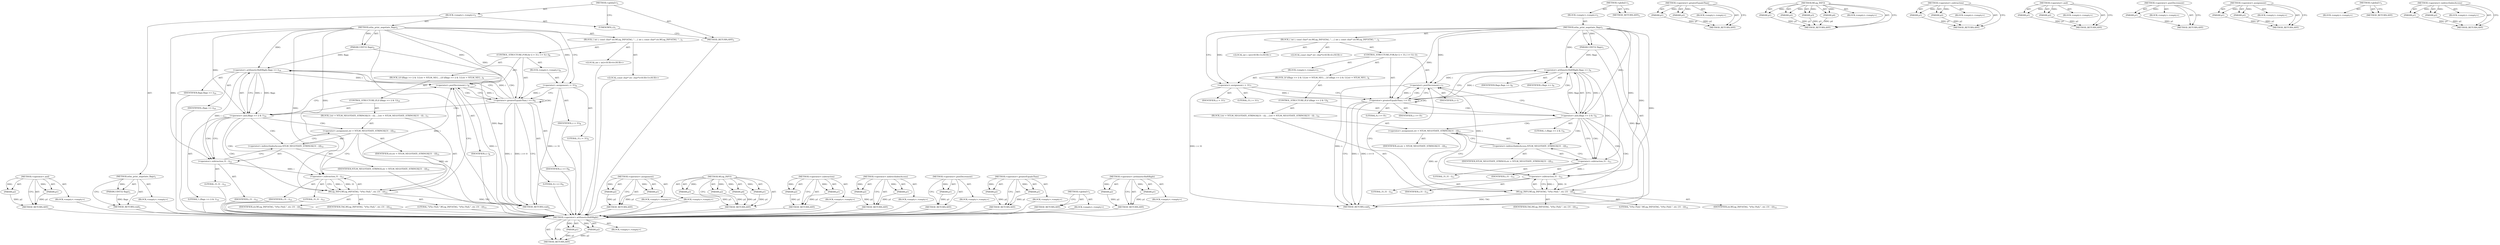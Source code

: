 digraph "&lt;operator&gt;.arithmeticShiftRight" {
vulnerable_87 [label=<(METHOD,&lt;operator&gt;.arithmeticShiftRight)>];
vulnerable_88 [label=<(PARAM,p1)>];
vulnerable_89 [label=<(PARAM,p2)>];
vulnerable_90 [label=<(BLOCK,&lt;empty&gt;,&lt;empty&gt;)>];
vulnerable_91 [label=<(METHOD_RETURN,ANY)>];
vulnerable_6 [label=<(METHOD,&lt;global&gt;)<SUB>1</SUB>>];
vulnerable_7 [label=<(BLOCK,&lt;empty&gt;,&lt;empty&gt;)<SUB>1</SUB>>];
vulnerable_8 [label=<(METHOD,ntlm_print_negotiate_flags)<SUB>1</SUB>>];
vulnerable_9 [label=<(PARAM,UINT32 flags)<SUB>1</SUB>>];
vulnerable_10 [label=<(BLOCK,{
 	int i;
 	const char* str;
	WLog_INFO(TAG, &quot;...,{
 	int i;
 	const char* str;
	WLog_INFO(TAG, &quot;...)<SUB>2</SUB>>];
vulnerable_11 [label="<(LOCAL,int i: int)<SUB>3</SUB>>"];
vulnerable_12 [label="<(LOCAL,const char* str: char*)<SUB>4</SUB>>"];
vulnerable_13 [label=<(CONTROL_STRUCTURE,FOR,for (i = 31;i &gt;= 0;i--))<SUB>7</SUB>>];
vulnerable_14 [label=<(BLOCK,&lt;empty&gt;,&lt;empty&gt;)<SUB>7</SUB>>];
vulnerable_15 [label=<(&lt;operator&gt;.assignment,i = 31)<SUB>7</SUB>>];
vulnerable_16 [label=<(IDENTIFIER,i,i = 31)<SUB>7</SUB>>];
vulnerable_17 [label=<(LITERAL,31,i = 31)<SUB>7</SUB>>];
vulnerable_18 [label=<(&lt;operator&gt;.greaterEqualsThan,i &gt;= 0)<SUB>7</SUB>>];
vulnerable_19 [label=<(IDENTIFIER,i,i &gt;= 0)<SUB>7</SUB>>];
vulnerable_20 [label=<(LITERAL,0,i &gt;= 0)<SUB>7</SUB>>];
vulnerable_21 [label=<(&lt;operator&gt;.postDecrement,i--)<SUB>7</SUB>>];
vulnerable_22 [label=<(IDENTIFIER,i,i--)<SUB>7</SUB>>];
vulnerable_23 [label=<(BLOCK,{
		if ((flags &gt;&gt; i) &amp; 1)
		{
			str = NTLM_NEG...,{
		if ((flags &gt;&gt; i) &amp; 1)
		{
			str = NTLM_NEG...)<SUB>8</SUB>>];
vulnerable_24 [label=<(CONTROL_STRUCTURE,IF,if ((flags &gt;&gt; i) &amp; 1))<SUB>9</SUB>>];
vulnerable_25 [label=<(&lt;operator&gt;.and,(flags &gt;&gt; i) &amp; 1)<SUB>9</SUB>>];
vulnerable_26 [label=<(&lt;operator&gt;.arithmeticShiftRight,flags &gt;&gt; i)<SUB>9</SUB>>];
vulnerable_27 [label=<(IDENTIFIER,flags,flags &gt;&gt; i)<SUB>9</SUB>>];
vulnerable_28 [label=<(IDENTIFIER,i,flags &gt;&gt; i)<SUB>9</SUB>>];
vulnerable_29 [label=<(LITERAL,1,(flags &gt;&gt; i) &amp; 1)<SUB>9</SUB>>];
vulnerable_30 [label=<(BLOCK,{
			str = NTLM_NEGOTIATE_STRINGS[(31 - i)];
		...,{
			str = NTLM_NEGOTIATE_STRINGS[(31 - i)];
		...)<SUB>10</SUB>>];
vulnerable_31 [label=<(&lt;operator&gt;.assignment,str = NTLM_NEGOTIATE_STRINGS[(31 - i)])<SUB>11</SUB>>];
vulnerable_32 [label=<(IDENTIFIER,str,str = NTLM_NEGOTIATE_STRINGS[(31 - i)])<SUB>11</SUB>>];
vulnerable_33 [label=<(&lt;operator&gt;.indirectIndexAccess,NTLM_NEGOTIATE_STRINGS[(31 - i)])<SUB>11</SUB>>];
vulnerable_34 [label=<(IDENTIFIER,NTLM_NEGOTIATE_STRINGS,str = NTLM_NEGOTIATE_STRINGS[(31 - i)])<SUB>11</SUB>>];
vulnerable_35 [label=<(&lt;operator&gt;.subtraction,31 - i)<SUB>11</SUB>>];
vulnerable_36 [label=<(LITERAL,31,31 - i)<SUB>11</SUB>>];
vulnerable_37 [label=<(IDENTIFIER,i,31 - i)<SUB>11</SUB>>];
vulnerable_38 [label=<(WLog_INFO,WLog_INFO(TAG, &quot;\t%s (%d),&quot;, str, (31 - i)))<SUB>12</SUB>>];
vulnerable_39 [label=<(IDENTIFIER,TAG,WLog_INFO(TAG, &quot;\t%s (%d),&quot;, str, (31 - i)))<SUB>12</SUB>>];
vulnerable_40 [label=<(LITERAL,&quot;\t%s (%d),&quot;,WLog_INFO(TAG, &quot;\t%s (%d),&quot;, str, (31 - i)))<SUB>12</SUB>>];
vulnerable_41 [label=<(IDENTIFIER,str,WLog_INFO(TAG, &quot;\t%s (%d),&quot;, str, (31 - i)))<SUB>12</SUB>>];
vulnerable_42 [label=<(&lt;operator&gt;.subtraction,31 - i)<SUB>12</SUB>>];
vulnerable_43 [label=<(LITERAL,31,31 - i)<SUB>12</SUB>>];
vulnerable_44 [label=<(IDENTIFIER,i,31 - i)<SUB>12</SUB>>];
vulnerable_45 [label=<(METHOD_RETURN,void)<SUB>1</SUB>>];
vulnerable_47 [label=<(METHOD_RETURN,ANY)<SUB>1</SUB>>];
vulnerable_73 [label=<(METHOD,&lt;operator&gt;.greaterEqualsThan)>];
vulnerable_74 [label=<(PARAM,p1)>];
vulnerable_75 [label=<(PARAM,p2)>];
vulnerable_76 [label=<(BLOCK,&lt;empty&gt;,&lt;empty&gt;)>];
vulnerable_77 [label=<(METHOD_RETURN,ANY)>];
vulnerable_102 [label=<(METHOD,WLog_INFO)>];
vulnerable_103 [label=<(PARAM,p1)>];
vulnerable_104 [label=<(PARAM,p2)>];
vulnerable_105 [label=<(PARAM,p3)>];
vulnerable_106 [label=<(PARAM,p4)>];
vulnerable_107 [label=<(BLOCK,&lt;empty&gt;,&lt;empty&gt;)>];
vulnerable_108 [label=<(METHOD_RETURN,ANY)>];
vulnerable_97 [label=<(METHOD,&lt;operator&gt;.subtraction)>];
vulnerable_98 [label=<(PARAM,p1)>];
vulnerable_99 [label=<(PARAM,p2)>];
vulnerable_100 [label=<(BLOCK,&lt;empty&gt;,&lt;empty&gt;)>];
vulnerable_101 [label=<(METHOD_RETURN,ANY)>];
vulnerable_82 [label=<(METHOD,&lt;operator&gt;.and)>];
vulnerable_83 [label=<(PARAM,p1)>];
vulnerable_84 [label=<(PARAM,p2)>];
vulnerable_85 [label=<(BLOCK,&lt;empty&gt;,&lt;empty&gt;)>];
vulnerable_86 [label=<(METHOD_RETURN,ANY)>];
vulnerable_78 [label=<(METHOD,&lt;operator&gt;.postDecrement)>];
vulnerable_79 [label=<(PARAM,p1)>];
vulnerable_80 [label=<(BLOCK,&lt;empty&gt;,&lt;empty&gt;)>];
vulnerable_81 [label=<(METHOD_RETURN,ANY)>];
vulnerable_68 [label=<(METHOD,&lt;operator&gt;.assignment)>];
vulnerable_69 [label=<(PARAM,p1)>];
vulnerable_70 [label=<(PARAM,p2)>];
vulnerable_71 [label=<(BLOCK,&lt;empty&gt;,&lt;empty&gt;)>];
vulnerable_72 [label=<(METHOD_RETURN,ANY)>];
vulnerable_62 [label=<(METHOD,&lt;global&gt;)<SUB>1</SUB>>];
vulnerable_63 [label=<(BLOCK,&lt;empty&gt;,&lt;empty&gt;)>];
vulnerable_64 [label=<(METHOD_RETURN,ANY)>];
vulnerable_92 [label=<(METHOD,&lt;operator&gt;.indirectIndexAccess)>];
vulnerable_93 [label=<(PARAM,p1)>];
vulnerable_94 [label=<(PARAM,p2)>];
vulnerable_95 [label=<(BLOCK,&lt;empty&gt;,&lt;empty&gt;)>];
vulnerable_96 [label=<(METHOD_RETURN,ANY)>];
fixed_88 [label=<(METHOD,&lt;operator&gt;.and)>];
fixed_89 [label=<(PARAM,p1)>];
fixed_90 [label=<(PARAM,p2)>];
fixed_91 [label=<(BLOCK,&lt;empty&gt;,&lt;empty&gt;)>];
fixed_92 [label=<(METHOD_RETURN,ANY)>];
fixed_6 [label=<(METHOD,&lt;global&gt;)<SUB>1</SUB>>];
fixed_7 [label=<(BLOCK,&lt;empty&gt;,&lt;empty&gt;)<SUB>1</SUB>>];
fixed_8 [label=<(METHOD,ntlm_print_negotiate_flags)<SUB>1</SUB>>];
fixed_9 [label=<(PARAM,UINT32 flags)<SUB>1</SUB>>];
fixed_10 [label=<(BLOCK,&lt;empty&gt;,&lt;empty&gt;)>];
fixed_11 [label=<(METHOD_RETURN,void)<SUB>1</SUB>>];
fixed_13 [label=<(UNKNOWN,),))<SUB>1</SUB>>];
fixed_14 [label=<(METHOD,ntlm_print_negotiate_flags)<SUB>2</SUB>>];
fixed_15 [label=<(PARAM,UINT32 flags)<SUB>2</SUB>>];
fixed_16 [label=<(BLOCK,{
 	int i;
 	const char* str;
	WLog_INFO(TAG, &quot;...,{
 	int i;
 	const char* str;
	WLog_INFO(TAG, &quot;...)<SUB>3</SUB>>];
fixed_17 [label="<(LOCAL,int i: int)<SUB>4</SUB>>"];
fixed_18 [label="<(LOCAL,const char* str: char*)<SUB>5</SUB>>"];
fixed_19 [label=<(CONTROL_STRUCTURE,FOR,for (i = 31;i &gt;= 0;i--))<SUB>8</SUB>>];
fixed_20 [label=<(BLOCK,&lt;empty&gt;,&lt;empty&gt;)<SUB>8</SUB>>];
fixed_21 [label=<(&lt;operator&gt;.assignment,i = 31)<SUB>8</SUB>>];
fixed_22 [label=<(IDENTIFIER,i,i = 31)<SUB>8</SUB>>];
fixed_23 [label=<(LITERAL,31,i = 31)<SUB>8</SUB>>];
fixed_24 [label=<(&lt;operator&gt;.greaterEqualsThan,i &gt;= 0)<SUB>8</SUB>>];
fixed_25 [label=<(IDENTIFIER,i,i &gt;= 0)<SUB>8</SUB>>];
fixed_26 [label=<(LITERAL,0,i &gt;= 0)<SUB>8</SUB>>];
fixed_27 [label=<(&lt;operator&gt;.postDecrement,i--)<SUB>8</SUB>>];
fixed_28 [label=<(IDENTIFIER,i,i--)<SUB>8</SUB>>];
fixed_29 [label=<(BLOCK,{
		if ((flags &gt;&gt; i) &amp; 1)
		{
			str = NTLM_NEG...,{
		if ((flags &gt;&gt; i) &amp; 1)
		{
			str = NTLM_NEG...)<SUB>9</SUB>>];
fixed_30 [label=<(CONTROL_STRUCTURE,IF,if ((flags &gt;&gt; i) &amp; 1))<SUB>10</SUB>>];
fixed_31 [label=<(&lt;operator&gt;.and,(flags &gt;&gt; i) &amp; 1)<SUB>10</SUB>>];
fixed_32 [label=<(&lt;operator&gt;.arithmeticShiftRight,flags &gt;&gt; i)<SUB>10</SUB>>];
fixed_33 [label=<(IDENTIFIER,flags,flags &gt;&gt; i)<SUB>10</SUB>>];
fixed_34 [label=<(IDENTIFIER,i,flags &gt;&gt; i)<SUB>10</SUB>>];
fixed_35 [label=<(LITERAL,1,(flags &gt;&gt; i) &amp; 1)<SUB>10</SUB>>];
fixed_36 [label=<(BLOCK,{
			str = NTLM_NEGOTIATE_STRINGS[(31 - i)];
		...,{
			str = NTLM_NEGOTIATE_STRINGS[(31 - i)];
		...)<SUB>11</SUB>>];
fixed_37 [label=<(&lt;operator&gt;.assignment,str = NTLM_NEGOTIATE_STRINGS[(31 - i)])<SUB>12</SUB>>];
fixed_38 [label=<(IDENTIFIER,str,str = NTLM_NEGOTIATE_STRINGS[(31 - i)])<SUB>12</SUB>>];
fixed_39 [label=<(&lt;operator&gt;.indirectIndexAccess,NTLM_NEGOTIATE_STRINGS[(31 - i)])<SUB>12</SUB>>];
fixed_40 [label=<(IDENTIFIER,NTLM_NEGOTIATE_STRINGS,str = NTLM_NEGOTIATE_STRINGS[(31 - i)])<SUB>12</SUB>>];
fixed_41 [label=<(&lt;operator&gt;.subtraction,31 - i)<SUB>12</SUB>>];
fixed_42 [label=<(LITERAL,31,31 - i)<SUB>12</SUB>>];
fixed_43 [label=<(IDENTIFIER,i,31 - i)<SUB>12</SUB>>];
fixed_44 [label=<(WLog_INFO,WLog_INFO(TAG, &quot;\t%s (%d),&quot;, str, (31 - i)))<SUB>13</SUB>>];
fixed_45 [label=<(IDENTIFIER,TAG,WLog_INFO(TAG, &quot;\t%s (%d),&quot;, str, (31 - i)))<SUB>13</SUB>>];
fixed_46 [label=<(LITERAL,&quot;\t%s (%d),&quot;,WLog_INFO(TAG, &quot;\t%s (%d),&quot;, str, (31 - i)))<SUB>13</SUB>>];
fixed_47 [label=<(IDENTIFIER,str,WLog_INFO(TAG, &quot;\t%s (%d),&quot;, str, (31 - i)))<SUB>13</SUB>>];
fixed_48 [label=<(&lt;operator&gt;.subtraction,31 - i)<SUB>13</SUB>>];
fixed_49 [label=<(LITERAL,31,31 - i)<SUB>13</SUB>>];
fixed_50 [label=<(IDENTIFIER,i,31 - i)<SUB>13</SUB>>];
fixed_51 [label=<(METHOD_RETURN,void)<SUB>2</SUB>>];
fixed_53 [label=<(METHOD_RETURN,ANY)<SUB>1</SUB>>];
fixed_74 [label=<(METHOD,&lt;operator&gt;.assignment)>];
fixed_75 [label=<(PARAM,p1)>];
fixed_76 [label=<(PARAM,p2)>];
fixed_77 [label=<(BLOCK,&lt;empty&gt;,&lt;empty&gt;)>];
fixed_78 [label=<(METHOD_RETURN,ANY)>];
fixed_108 [label=<(METHOD,WLog_INFO)>];
fixed_109 [label=<(PARAM,p1)>];
fixed_110 [label=<(PARAM,p2)>];
fixed_111 [label=<(PARAM,p3)>];
fixed_112 [label=<(PARAM,p4)>];
fixed_113 [label=<(BLOCK,&lt;empty&gt;,&lt;empty&gt;)>];
fixed_114 [label=<(METHOD_RETURN,ANY)>];
fixed_103 [label=<(METHOD,&lt;operator&gt;.subtraction)>];
fixed_104 [label=<(PARAM,p1)>];
fixed_105 [label=<(PARAM,p2)>];
fixed_106 [label=<(BLOCK,&lt;empty&gt;,&lt;empty&gt;)>];
fixed_107 [label=<(METHOD_RETURN,ANY)>];
fixed_98 [label=<(METHOD,&lt;operator&gt;.indirectIndexAccess)>];
fixed_99 [label=<(PARAM,p1)>];
fixed_100 [label=<(PARAM,p2)>];
fixed_101 [label=<(BLOCK,&lt;empty&gt;,&lt;empty&gt;)>];
fixed_102 [label=<(METHOD_RETURN,ANY)>];
fixed_84 [label=<(METHOD,&lt;operator&gt;.postDecrement)>];
fixed_85 [label=<(PARAM,p1)>];
fixed_86 [label=<(BLOCK,&lt;empty&gt;,&lt;empty&gt;)>];
fixed_87 [label=<(METHOD_RETURN,ANY)>];
fixed_79 [label=<(METHOD,&lt;operator&gt;.greaterEqualsThan)>];
fixed_80 [label=<(PARAM,p1)>];
fixed_81 [label=<(PARAM,p2)>];
fixed_82 [label=<(BLOCK,&lt;empty&gt;,&lt;empty&gt;)>];
fixed_83 [label=<(METHOD_RETURN,ANY)>];
fixed_68 [label=<(METHOD,&lt;global&gt;)<SUB>1</SUB>>];
fixed_69 [label=<(BLOCK,&lt;empty&gt;,&lt;empty&gt;)>];
fixed_70 [label=<(METHOD_RETURN,ANY)>];
fixed_93 [label=<(METHOD,&lt;operator&gt;.arithmeticShiftRight)>];
fixed_94 [label=<(PARAM,p1)>];
fixed_95 [label=<(PARAM,p2)>];
fixed_96 [label=<(BLOCK,&lt;empty&gt;,&lt;empty&gt;)>];
fixed_97 [label=<(METHOD_RETURN,ANY)>];
vulnerable_87 -> vulnerable_88  [key=0, label="AST: "];
vulnerable_87 -> vulnerable_88  [key=1, label="DDG: "];
vulnerable_87 -> vulnerable_90  [key=0, label="AST: "];
vulnerable_87 -> vulnerable_89  [key=0, label="AST: "];
vulnerable_87 -> vulnerable_89  [key=1, label="DDG: "];
vulnerable_87 -> vulnerable_91  [key=0, label="AST: "];
vulnerable_87 -> vulnerable_91  [key=1, label="CFG: "];
vulnerable_88 -> vulnerable_91  [key=0, label="DDG: p1"];
vulnerable_89 -> vulnerable_91  [key=0, label="DDG: p2"];
vulnerable_6 -> vulnerable_7  [key=0, label="AST: "];
vulnerable_6 -> vulnerable_47  [key=0, label="AST: "];
vulnerable_6 -> vulnerable_47  [key=1, label="CFG: "];
vulnerable_7 -> vulnerable_8  [key=0, label="AST: "];
vulnerable_8 -> vulnerable_9  [key=0, label="AST: "];
vulnerable_8 -> vulnerable_9  [key=1, label="DDG: "];
vulnerable_8 -> vulnerable_10  [key=0, label="AST: "];
vulnerable_8 -> vulnerable_45  [key=0, label="AST: "];
vulnerable_8 -> vulnerable_15  [key=0, label="CFG: "];
vulnerable_8 -> vulnerable_15  [key=1, label="DDG: "];
vulnerable_8 -> vulnerable_18  [key=0, label="DDG: "];
vulnerable_8 -> vulnerable_21  [key=0, label="DDG: "];
vulnerable_8 -> vulnerable_25  [key=0, label="DDG: "];
vulnerable_8 -> vulnerable_26  [key=0, label="DDG: "];
vulnerable_8 -> vulnerable_38  [key=0, label="DDG: "];
vulnerable_8 -> vulnerable_42  [key=0, label="DDG: "];
vulnerable_8 -> vulnerable_35  [key=0, label="DDG: "];
vulnerable_9 -> vulnerable_45  [key=0, label="DDG: flags"];
vulnerable_9 -> vulnerable_26  [key=0, label="DDG: flags"];
vulnerable_10 -> vulnerable_11  [key=0, label="AST: "];
vulnerable_10 -> vulnerable_12  [key=0, label="AST: "];
vulnerable_10 -> vulnerable_13  [key=0, label="AST: "];
vulnerable_13 -> vulnerable_14  [key=0, label="AST: "];
vulnerable_13 -> vulnerable_18  [key=0, label="AST: "];
vulnerable_13 -> vulnerable_21  [key=0, label="AST: "];
vulnerable_13 -> vulnerable_23  [key=0, label="AST: "];
vulnerable_14 -> vulnerable_15  [key=0, label="AST: "];
vulnerable_15 -> vulnerable_16  [key=0, label="AST: "];
vulnerable_15 -> vulnerable_17  [key=0, label="AST: "];
vulnerable_15 -> vulnerable_18  [key=0, label="CFG: "];
vulnerable_15 -> vulnerable_18  [key=1, label="DDG: i"];
vulnerable_15 -> vulnerable_45  [key=0, label="DDG: i = 31"];
vulnerable_18 -> vulnerable_19  [key=0, label="AST: "];
vulnerable_18 -> vulnerable_20  [key=0, label="AST: "];
vulnerable_18 -> vulnerable_45  [key=0, label="CFG: "];
vulnerable_18 -> vulnerable_45  [key=1, label="DDG: i"];
vulnerable_18 -> vulnerable_45  [key=2, label="DDG: i &gt;= 0"];
vulnerable_18 -> vulnerable_26  [key=0, label="CFG: "];
vulnerable_18 -> vulnerable_26  [key=1, label="DDG: i"];
vulnerable_18 -> vulnerable_26  [key=2, label="CDG: "];
vulnerable_18 -> vulnerable_21  [key=0, label="CDG: "];
vulnerable_18 -> vulnerable_25  [key=0, label="CDG: "];
vulnerable_18 -> vulnerable_18  [key=0, label="CDG: "];
vulnerable_21 -> vulnerable_22  [key=0, label="AST: "];
vulnerable_21 -> vulnerable_18  [key=0, label="CFG: "];
vulnerable_21 -> vulnerable_18  [key=1, label="DDG: i"];
vulnerable_21 -> vulnerable_45  [key=0, label="DDG: i--"];
vulnerable_23 -> vulnerable_24  [key=0, label="AST: "];
vulnerable_24 -> vulnerable_25  [key=0, label="AST: "];
vulnerable_24 -> vulnerable_30  [key=0, label="AST: "];
vulnerable_25 -> vulnerable_26  [key=0, label="AST: "];
vulnerable_25 -> vulnerable_29  [key=0, label="AST: "];
vulnerable_25 -> vulnerable_35  [key=0, label="CFG: "];
vulnerable_25 -> vulnerable_35  [key=1, label="CDG: "];
vulnerable_25 -> vulnerable_21  [key=0, label="CFG: "];
vulnerable_25 -> vulnerable_33  [key=0, label="CDG: "];
vulnerable_25 -> vulnerable_42  [key=0, label="CDG: "];
vulnerable_25 -> vulnerable_38  [key=0, label="CDG: "];
vulnerable_25 -> vulnerable_31  [key=0, label="CDG: "];
vulnerable_26 -> vulnerable_27  [key=0, label="AST: "];
vulnerable_26 -> vulnerable_28  [key=0, label="AST: "];
vulnerable_26 -> vulnerable_25  [key=0, label="CFG: "];
vulnerable_26 -> vulnerable_25  [key=1, label="DDG: flags"];
vulnerable_26 -> vulnerable_25  [key=2, label="DDG: i"];
vulnerable_26 -> vulnerable_21  [key=0, label="DDG: i"];
vulnerable_26 -> vulnerable_35  [key=0, label="DDG: i"];
vulnerable_30 -> vulnerable_31  [key=0, label="AST: "];
vulnerable_30 -> vulnerable_38  [key=0, label="AST: "];
vulnerable_31 -> vulnerable_32  [key=0, label="AST: "];
vulnerable_31 -> vulnerable_33  [key=0, label="AST: "];
vulnerable_31 -> vulnerable_42  [key=0, label="CFG: "];
vulnerable_31 -> vulnerable_38  [key=0, label="DDG: str"];
vulnerable_33 -> vulnerable_34  [key=0, label="AST: "];
vulnerable_33 -> vulnerable_35  [key=0, label="AST: "];
vulnerable_33 -> vulnerable_31  [key=0, label="CFG: "];
vulnerable_35 -> vulnerable_36  [key=0, label="AST: "];
vulnerable_35 -> vulnerable_37  [key=0, label="AST: "];
vulnerable_35 -> vulnerable_33  [key=0, label="CFG: "];
vulnerable_35 -> vulnerable_42  [key=0, label="DDG: i"];
vulnerable_38 -> vulnerable_39  [key=0, label="AST: "];
vulnerable_38 -> vulnerable_40  [key=0, label="AST: "];
vulnerable_38 -> vulnerable_41  [key=0, label="AST: "];
vulnerable_38 -> vulnerable_42  [key=0, label="AST: "];
vulnerable_38 -> vulnerable_21  [key=0, label="CFG: "];
vulnerable_38 -> vulnerable_45  [key=0, label="DDG: TAG"];
vulnerable_42 -> vulnerable_43  [key=0, label="AST: "];
vulnerable_42 -> vulnerable_44  [key=0, label="AST: "];
vulnerable_42 -> vulnerable_38  [key=0, label="CFG: "];
vulnerable_42 -> vulnerable_38  [key=1, label="DDG: 31"];
vulnerable_42 -> vulnerable_38  [key=2, label="DDG: i"];
vulnerable_42 -> vulnerable_21  [key=0, label="DDG: i"];
vulnerable_73 -> vulnerable_74  [key=0, label="AST: "];
vulnerable_73 -> vulnerable_74  [key=1, label="DDG: "];
vulnerable_73 -> vulnerable_76  [key=0, label="AST: "];
vulnerable_73 -> vulnerable_75  [key=0, label="AST: "];
vulnerable_73 -> vulnerable_75  [key=1, label="DDG: "];
vulnerable_73 -> vulnerable_77  [key=0, label="AST: "];
vulnerable_73 -> vulnerable_77  [key=1, label="CFG: "];
vulnerable_74 -> vulnerable_77  [key=0, label="DDG: p1"];
vulnerable_75 -> vulnerable_77  [key=0, label="DDG: p2"];
vulnerable_102 -> vulnerable_103  [key=0, label="AST: "];
vulnerable_102 -> vulnerable_103  [key=1, label="DDG: "];
vulnerable_102 -> vulnerable_107  [key=0, label="AST: "];
vulnerable_102 -> vulnerable_104  [key=0, label="AST: "];
vulnerable_102 -> vulnerable_104  [key=1, label="DDG: "];
vulnerable_102 -> vulnerable_108  [key=0, label="AST: "];
vulnerable_102 -> vulnerable_108  [key=1, label="CFG: "];
vulnerable_102 -> vulnerable_105  [key=0, label="AST: "];
vulnerable_102 -> vulnerable_105  [key=1, label="DDG: "];
vulnerable_102 -> vulnerable_106  [key=0, label="AST: "];
vulnerable_102 -> vulnerable_106  [key=1, label="DDG: "];
vulnerable_103 -> vulnerable_108  [key=0, label="DDG: p1"];
vulnerable_104 -> vulnerable_108  [key=0, label="DDG: p2"];
vulnerable_105 -> vulnerable_108  [key=0, label="DDG: p3"];
vulnerable_106 -> vulnerable_108  [key=0, label="DDG: p4"];
vulnerable_97 -> vulnerable_98  [key=0, label="AST: "];
vulnerable_97 -> vulnerable_98  [key=1, label="DDG: "];
vulnerable_97 -> vulnerable_100  [key=0, label="AST: "];
vulnerable_97 -> vulnerable_99  [key=0, label="AST: "];
vulnerable_97 -> vulnerable_99  [key=1, label="DDG: "];
vulnerable_97 -> vulnerable_101  [key=0, label="AST: "];
vulnerable_97 -> vulnerable_101  [key=1, label="CFG: "];
vulnerable_98 -> vulnerable_101  [key=0, label="DDG: p1"];
vulnerable_99 -> vulnerable_101  [key=0, label="DDG: p2"];
vulnerable_82 -> vulnerable_83  [key=0, label="AST: "];
vulnerable_82 -> vulnerable_83  [key=1, label="DDG: "];
vulnerable_82 -> vulnerable_85  [key=0, label="AST: "];
vulnerable_82 -> vulnerable_84  [key=0, label="AST: "];
vulnerable_82 -> vulnerable_84  [key=1, label="DDG: "];
vulnerable_82 -> vulnerable_86  [key=0, label="AST: "];
vulnerable_82 -> vulnerable_86  [key=1, label="CFG: "];
vulnerable_83 -> vulnerable_86  [key=0, label="DDG: p1"];
vulnerable_84 -> vulnerable_86  [key=0, label="DDG: p2"];
vulnerable_78 -> vulnerable_79  [key=0, label="AST: "];
vulnerable_78 -> vulnerable_79  [key=1, label="DDG: "];
vulnerable_78 -> vulnerable_80  [key=0, label="AST: "];
vulnerable_78 -> vulnerable_81  [key=0, label="AST: "];
vulnerable_78 -> vulnerable_81  [key=1, label="CFG: "];
vulnerable_79 -> vulnerable_81  [key=0, label="DDG: p1"];
vulnerable_68 -> vulnerable_69  [key=0, label="AST: "];
vulnerable_68 -> vulnerable_69  [key=1, label="DDG: "];
vulnerable_68 -> vulnerable_71  [key=0, label="AST: "];
vulnerable_68 -> vulnerable_70  [key=0, label="AST: "];
vulnerable_68 -> vulnerable_70  [key=1, label="DDG: "];
vulnerable_68 -> vulnerable_72  [key=0, label="AST: "];
vulnerable_68 -> vulnerable_72  [key=1, label="CFG: "];
vulnerable_69 -> vulnerable_72  [key=0, label="DDG: p1"];
vulnerable_70 -> vulnerable_72  [key=0, label="DDG: p2"];
vulnerable_62 -> vulnerable_63  [key=0, label="AST: "];
vulnerable_62 -> vulnerable_64  [key=0, label="AST: "];
vulnerable_62 -> vulnerable_64  [key=1, label="CFG: "];
vulnerable_92 -> vulnerable_93  [key=0, label="AST: "];
vulnerable_92 -> vulnerable_93  [key=1, label="DDG: "];
vulnerable_92 -> vulnerable_95  [key=0, label="AST: "];
vulnerable_92 -> vulnerable_94  [key=0, label="AST: "];
vulnerable_92 -> vulnerable_94  [key=1, label="DDG: "];
vulnerable_92 -> vulnerable_96  [key=0, label="AST: "];
vulnerable_92 -> vulnerable_96  [key=1, label="CFG: "];
vulnerable_93 -> vulnerable_96  [key=0, label="DDG: p1"];
vulnerable_94 -> vulnerable_96  [key=0, label="DDG: p2"];
fixed_88 -> fixed_89  [key=0, label="AST: "];
fixed_88 -> fixed_89  [key=1, label="DDG: "];
fixed_88 -> fixed_91  [key=0, label="AST: "];
fixed_88 -> fixed_90  [key=0, label="AST: "];
fixed_88 -> fixed_90  [key=1, label="DDG: "];
fixed_88 -> fixed_92  [key=0, label="AST: "];
fixed_88 -> fixed_92  [key=1, label="CFG: "];
fixed_89 -> fixed_92  [key=0, label="DDG: p1"];
fixed_90 -> fixed_92  [key=0, label="DDG: p2"];
fixed_91 -> vulnerable_87  [key=0];
fixed_92 -> vulnerable_87  [key=0];
fixed_6 -> fixed_7  [key=0, label="AST: "];
fixed_6 -> fixed_53  [key=0, label="AST: "];
fixed_6 -> fixed_13  [key=0, label="CFG: "];
fixed_7 -> fixed_8  [key=0, label="AST: "];
fixed_7 -> fixed_13  [key=0, label="AST: "];
fixed_7 -> fixed_14  [key=0, label="AST: "];
fixed_8 -> fixed_9  [key=0, label="AST: "];
fixed_8 -> fixed_9  [key=1, label="DDG: "];
fixed_8 -> fixed_10  [key=0, label="AST: "];
fixed_8 -> fixed_11  [key=0, label="AST: "];
fixed_8 -> fixed_11  [key=1, label="CFG: "];
fixed_9 -> fixed_11  [key=0, label="DDG: flags"];
fixed_10 -> vulnerable_87  [key=0];
fixed_11 -> vulnerable_87  [key=0];
fixed_13 -> fixed_53  [key=0, label="CFG: "];
fixed_14 -> fixed_15  [key=0, label="AST: "];
fixed_14 -> fixed_15  [key=1, label="DDG: "];
fixed_14 -> fixed_16  [key=0, label="AST: "];
fixed_14 -> fixed_51  [key=0, label="AST: "];
fixed_14 -> fixed_21  [key=0, label="CFG: "];
fixed_14 -> fixed_21  [key=1, label="DDG: "];
fixed_14 -> fixed_24  [key=0, label="DDG: "];
fixed_14 -> fixed_27  [key=0, label="DDG: "];
fixed_14 -> fixed_31  [key=0, label="DDG: "];
fixed_14 -> fixed_32  [key=0, label="DDG: "];
fixed_14 -> fixed_44  [key=0, label="DDG: "];
fixed_14 -> fixed_48  [key=0, label="DDG: "];
fixed_14 -> fixed_41  [key=0, label="DDG: "];
fixed_15 -> fixed_51  [key=0, label="DDG: flags"];
fixed_15 -> fixed_32  [key=0, label="DDG: flags"];
fixed_16 -> fixed_17  [key=0, label="AST: "];
fixed_16 -> fixed_18  [key=0, label="AST: "];
fixed_16 -> fixed_19  [key=0, label="AST: "];
fixed_17 -> vulnerable_87  [key=0];
fixed_18 -> vulnerable_87  [key=0];
fixed_19 -> fixed_20  [key=0, label="AST: "];
fixed_19 -> fixed_24  [key=0, label="AST: "];
fixed_19 -> fixed_27  [key=0, label="AST: "];
fixed_19 -> fixed_29  [key=0, label="AST: "];
fixed_20 -> fixed_21  [key=0, label="AST: "];
fixed_21 -> fixed_22  [key=0, label="AST: "];
fixed_21 -> fixed_23  [key=0, label="AST: "];
fixed_21 -> fixed_24  [key=0, label="CFG: "];
fixed_21 -> fixed_24  [key=1, label="DDG: i"];
fixed_21 -> fixed_51  [key=0, label="DDG: i = 31"];
fixed_22 -> vulnerable_87  [key=0];
fixed_23 -> vulnerable_87  [key=0];
fixed_24 -> fixed_25  [key=0, label="AST: "];
fixed_24 -> fixed_26  [key=0, label="AST: "];
fixed_24 -> fixed_51  [key=0, label="CFG: "];
fixed_24 -> fixed_51  [key=1, label="DDG: i"];
fixed_24 -> fixed_51  [key=2, label="DDG: i &gt;= 0"];
fixed_24 -> fixed_32  [key=0, label="CFG: "];
fixed_24 -> fixed_32  [key=1, label="DDG: i"];
fixed_24 -> fixed_32  [key=2, label="CDG: "];
fixed_24 -> fixed_24  [key=0, label="CDG: "];
fixed_24 -> fixed_27  [key=0, label="CDG: "];
fixed_24 -> fixed_31  [key=0, label="CDG: "];
fixed_25 -> vulnerable_87  [key=0];
fixed_26 -> vulnerable_87  [key=0];
fixed_27 -> fixed_28  [key=0, label="AST: "];
fixed_27 -> fixed_24  [key=0, label="CFG: "];
fixed_27 -> fixed_24  [key=1, label="DDG: i"];
fixed_27 -> fixed_51  [key=0, label="DDG: i--"];
fixed_28 -> vulnerable_87  [key=0];
fixed_29 -> fixed_30  [key=0, label="AST: "];
fixed_30 -> fixed_31  [key=0, label="AST: "];
fixed_30 -> fixed_36  [key=0, label="AST: "];
fixed_31 -> fixed_32  [key=0, label="AST: "];
fixed_31 -> fixed_35  [key=0, label="AST: "];
fixed_31 -> fixed_41  [key=0, label="CFG: "];
fixed_31 -> fixed_41  [key=1, label="CDG: "];
fixed_31 -> fixed_27  [key=0, label="CFG: "];
fixed_31 -> fixed_48  [key=0, label="CDG: "];
fixed_31 -> fixed_37  [key=0, label="CDG: "];
fixed_31 -> fixed_44  [key=0, label="CDG: "];
fixed_31 -> fixed_39  [key=0, label="CDG: "];
fixed_32 -> fixed_33  [key=0, label="AST: "];
fixed_32 -> fixed_34  [key=0, label="AST: "];
fixed_32 -> fixed_31  [key=0, label="CFG: "];
fixed_32 -> fixed_31  [key=1, label="DDG: flags"];
fixed_32 -> fixed_31  [key=2, label="DDG: i"];
fixed_32 -> fixed_27  [key=0, label="DDG: i"];
fixed_32 -> fixed_41  [key=0, label="DDG: i"];
fixed_33 -> vulnerable_87  [key=0];
fixed_34 -> vulnerable_87  [key=0];
fixed_35 -> vulnerable_87  [key=0];
fixed_36 -> fixed_37  [key=0, label="AST: "];
fixed_36 -> fixed_44  [key=0, label="AST: "];
fixed_37 -> fixed_38  [key=0, label="AST: "];
fixed_37 -> fixed_39  [key=0, label="AST: "];
fixed_37 -> fixed_48  [key=0, label="CFG: "];
fixed_37 -> fixed_44  [key=0, label="DDG: str"];
fixed_38 -> vulnerable_87  [key=0];
fixed_39 -> fixed_40  [key=0, label="AST: "];
fixed_39 -> fixed_41  [key=0, label="AST: "];
fixed_39 -> fixed_37  [key=0, label="CFG: "];
fixed_40 -> vulnerable_87  [key=0];
fixed_41 -> fixed_42  [key=0, label="AST: "];
fixed_41 -> fixed_43  [key=0, label="AST: "];
fixed_41 -> fixed_39  [key=0, label="CFG: "];
fixed_41 -> fixed_48  [key=0, label="DDG: i"];
fixed_42 -> vulnerable_87  [key=0];
fixed_43 -> vulnerable_87  [key=0];
fixed_44 -> fixed_45  [key=0, label="AST: "];
fixed_44 -> fixed_46  [key=0, label="AST: "];
fixed_44 -> fixed_47  [key=0, label="AST: "];
fixed_44 -> fixed_48  [key=0, label="AST: "];
fixed_44 -> fixed_27  [key=0, label="CFG: "];
fixed_44 -> fixed_51  [key=0, label="DDG: TAG"];
fixed_45 -> vulnerable_87  [key=0];
fixed_46 -> vulnerable_87  [key=0];
fixed_47 -> vulnerable_87  [key=0];
fixed_48 -> fixed_49  [key=0, label="AST: "];
fixed_48 -> fixed_50  [key=0, label="AST: "];
fixed_48 -> fixed_44  [key=0, label="CFG: "];
fixed_48 -> fixed_44  [key=1, label="DDG: 31"];
fixed_48 -> fixed_44  [key=2, label="DDG: i"];
fixed_48 -> fixed_27  [key=0, label="DDG: i"];
fixed_49 -> vulnerable_87  [key=0];
fixed_50 -> vulnerable_87  [key=0];
fixed_51 -> vulnerable_87  [key=0];
fixed_53 -> vulnerable_87  [key=0];
fixed_74 -> fixed_75  [key=0, label="AST: "];
fixed_74 -> fixed_75  [key=1, label="DDG: "];
fixed_74 -> fixed_77  [key=0, label="AST: "];
fixed_74 -> fixed_76  [key=0, label="AST: "];
fixed_74 -> fixed_76  [key=1, label="DDG: "];
fixed_74 -> fixed_78  [key=0, label="AST: "];
fixed_74 -> fixed_78  [key=1, label="CFG: "];
fixed_75 -> fixed_78  [key=0, label="DDG: p1"];
fixed_76 -> fixed_78  [key=0, label="DDG: p2"];
fixed_77 -> vulnerable_87  [key=0];
fixed_78 -> vulnerable_87  [key=0];
fixed_108 -> fixed_109  [key=0, label="AST: "];
fixed_108 -> fixed_109  [key=1, label="DDG: "];
fixed_108 -> fixed_113  [key=0, label="AST: "];
fixed_108 -> fixed_110  [key=0, label="AST: "];
fixed_108 -> fixed_110  [key=1, label="DDG: "];
fixed_108 -> fixed_114  [key=0, label="AST: "];
fixed_108 -> fixed_114  [key=1, label="CFG: "];
fixed_108 -> fixed_111  [key=0, label="AST: "];
fixed_108 -> fixed_111  [key=1, label="DDG: "];
fixed_108 -> fixed_112  [key=0, label="AST: "];
fixed_108 -> fixed_112  [key=1, label="DDG: "];
fixed_109 -> fixed_114  [key=0, label="DDG: p1"];
fixed_110 -> fixed_114  [key=0, label="DDG: p2"];
fixed_111 -> fixed_114  [key=0, label="DDG: p3"];
fixed_112 -> fixed_114  [key=0, label="DDG: p4"];
fixed_113 -> vulnerable_87  [key=0];
fixed_114 -> vulnerable_87  [key=0];
fixed_103 -> fixed_104  [key=0, label="AST: "];
fixed_103 -> fixed_104  [key=1, label="DDG: "];
fixed_103 -> fixed_106  [key=0, label="AST: "];
fixed_103 -> fixed_105  [key=0, label="AST: "];
fixed_103 -> fixed_105  [key=1, label="DDG: "];
fixed_103 -> fixed_107  [key=0, label="AST: "];
fixed_103 -> fixed_107  [key=1, label="CFG: "];
fixed_104 -> fixed_107  [key=0, label="DDG: p1"];
fixed_105 -> fixed_107  [key=0, label="DDG: p2"];
fixed_106 -> vulnerable_87  [key=0];
fixed_107 -> vulnerable_87  [key=0];
fixed_98 -> fixed_99  [key=0, label="AST: "];
fixed_98 -> fixed_99  [key=1, label="DDG: "];
fixed_98 -> fixed_101  [key=0, label="AST: "];
fixed_98 -> fixed_100  [key=0, label="AST: "];
fixed_98 -> fixed_100  [key=1, label="DDG: "];
fixed_98 -> fixed_102  [key=0, label="AST: "];
fixed_98 -> fixed_102  [key=1, label="CFG: "];
fixed_99 -> fixed_102  [key=0, label="DDG: p1"];
fixed_100 -> fixed_102  [key=0, label="DDG: p2"];
fixed_101 -> vulnerable_87  [key=0];
fixed_102 -> vulnerable_87  [key=0];
fixed_84 -> fixed_85  [key=0, label="AST: "];
fixed_84 -> fixed_85  [key=1, label="DDG: "];
fixed_84 -> fixed_86  [key=0, label="AST: "];
fixed_84 -> fixed_87  [key=0, label="AST: "];
fixed_84 -> fixed_87  [key=1, label="CFG: "];
fixed_85 -> fixed_87  [key=0, label="DDG: p1"];
fixed_86 -> vulnerable_87  [key=0];
fixed_87 -> vulnerable_87  [key=0];
fixed_79 -> fixed_80  [key=0, label="AST: "];
fixed_79 -> fixed_80  [key=1, label="DDG: "];
fixed_79 -> fixed_82  [key=0, label="AST: "];
fixed_79 -> fixed_81  [key=0, label="AST: "];
fixed_79 -> fixed_81  [key=1, label="DDG: "];
fixed_79 -> fixed_83  [key=0, label="AST: "];
fixed_79 -> fixed_83  [key=1, label="CFG: "];
fixed_80 -> fixed_83  [key=0, label="DDG: p1"];
fixed_81 -> fixed_83  [key=0, label="DDG: p2"];
fixed_82 -> vulnerable_87  [key=0];
fixed_83 -> vulnerable_87  [key=0];
fixed_68 -> fixed_69  [key=0, label="AST: "];
fixed_68 -> fixed_70  [key=0, label="AST: "];
fixed_68 -> fixed_70  [key=1, label="CFG: "];
fixed_69 -> vulnerable_87  [key=0];
fixed_70 -> vulnerable_87  [key=0];
fixed_93 -> fixed_94  [key=0, label="AST: "];
fixed_93 -> fixed_94  [key=1, label="DDG: "];
fixed_93 -> fixed_96  [key=0, label="AST: "];
fixed_93 -> fixed_95  [key=0, label="AST: "];
fixed_93 -> fixed_95  [key=1, label="DDG: "];
fixed_93 -> fixed_97  [key=0, label="AST: "];
fixed_93 -> fixed_97  [key=1, label="CFG: "];
fixed_94 -> fixed_97  [key=0, label="DDG: p1"];
fixed_95 -> fixed_97  [key=0, label="DDG: p2"];
fixed_96 -> vulnerable_87  [key=0];
fixed_97 -> vulnerable_87  [key=0];
}

